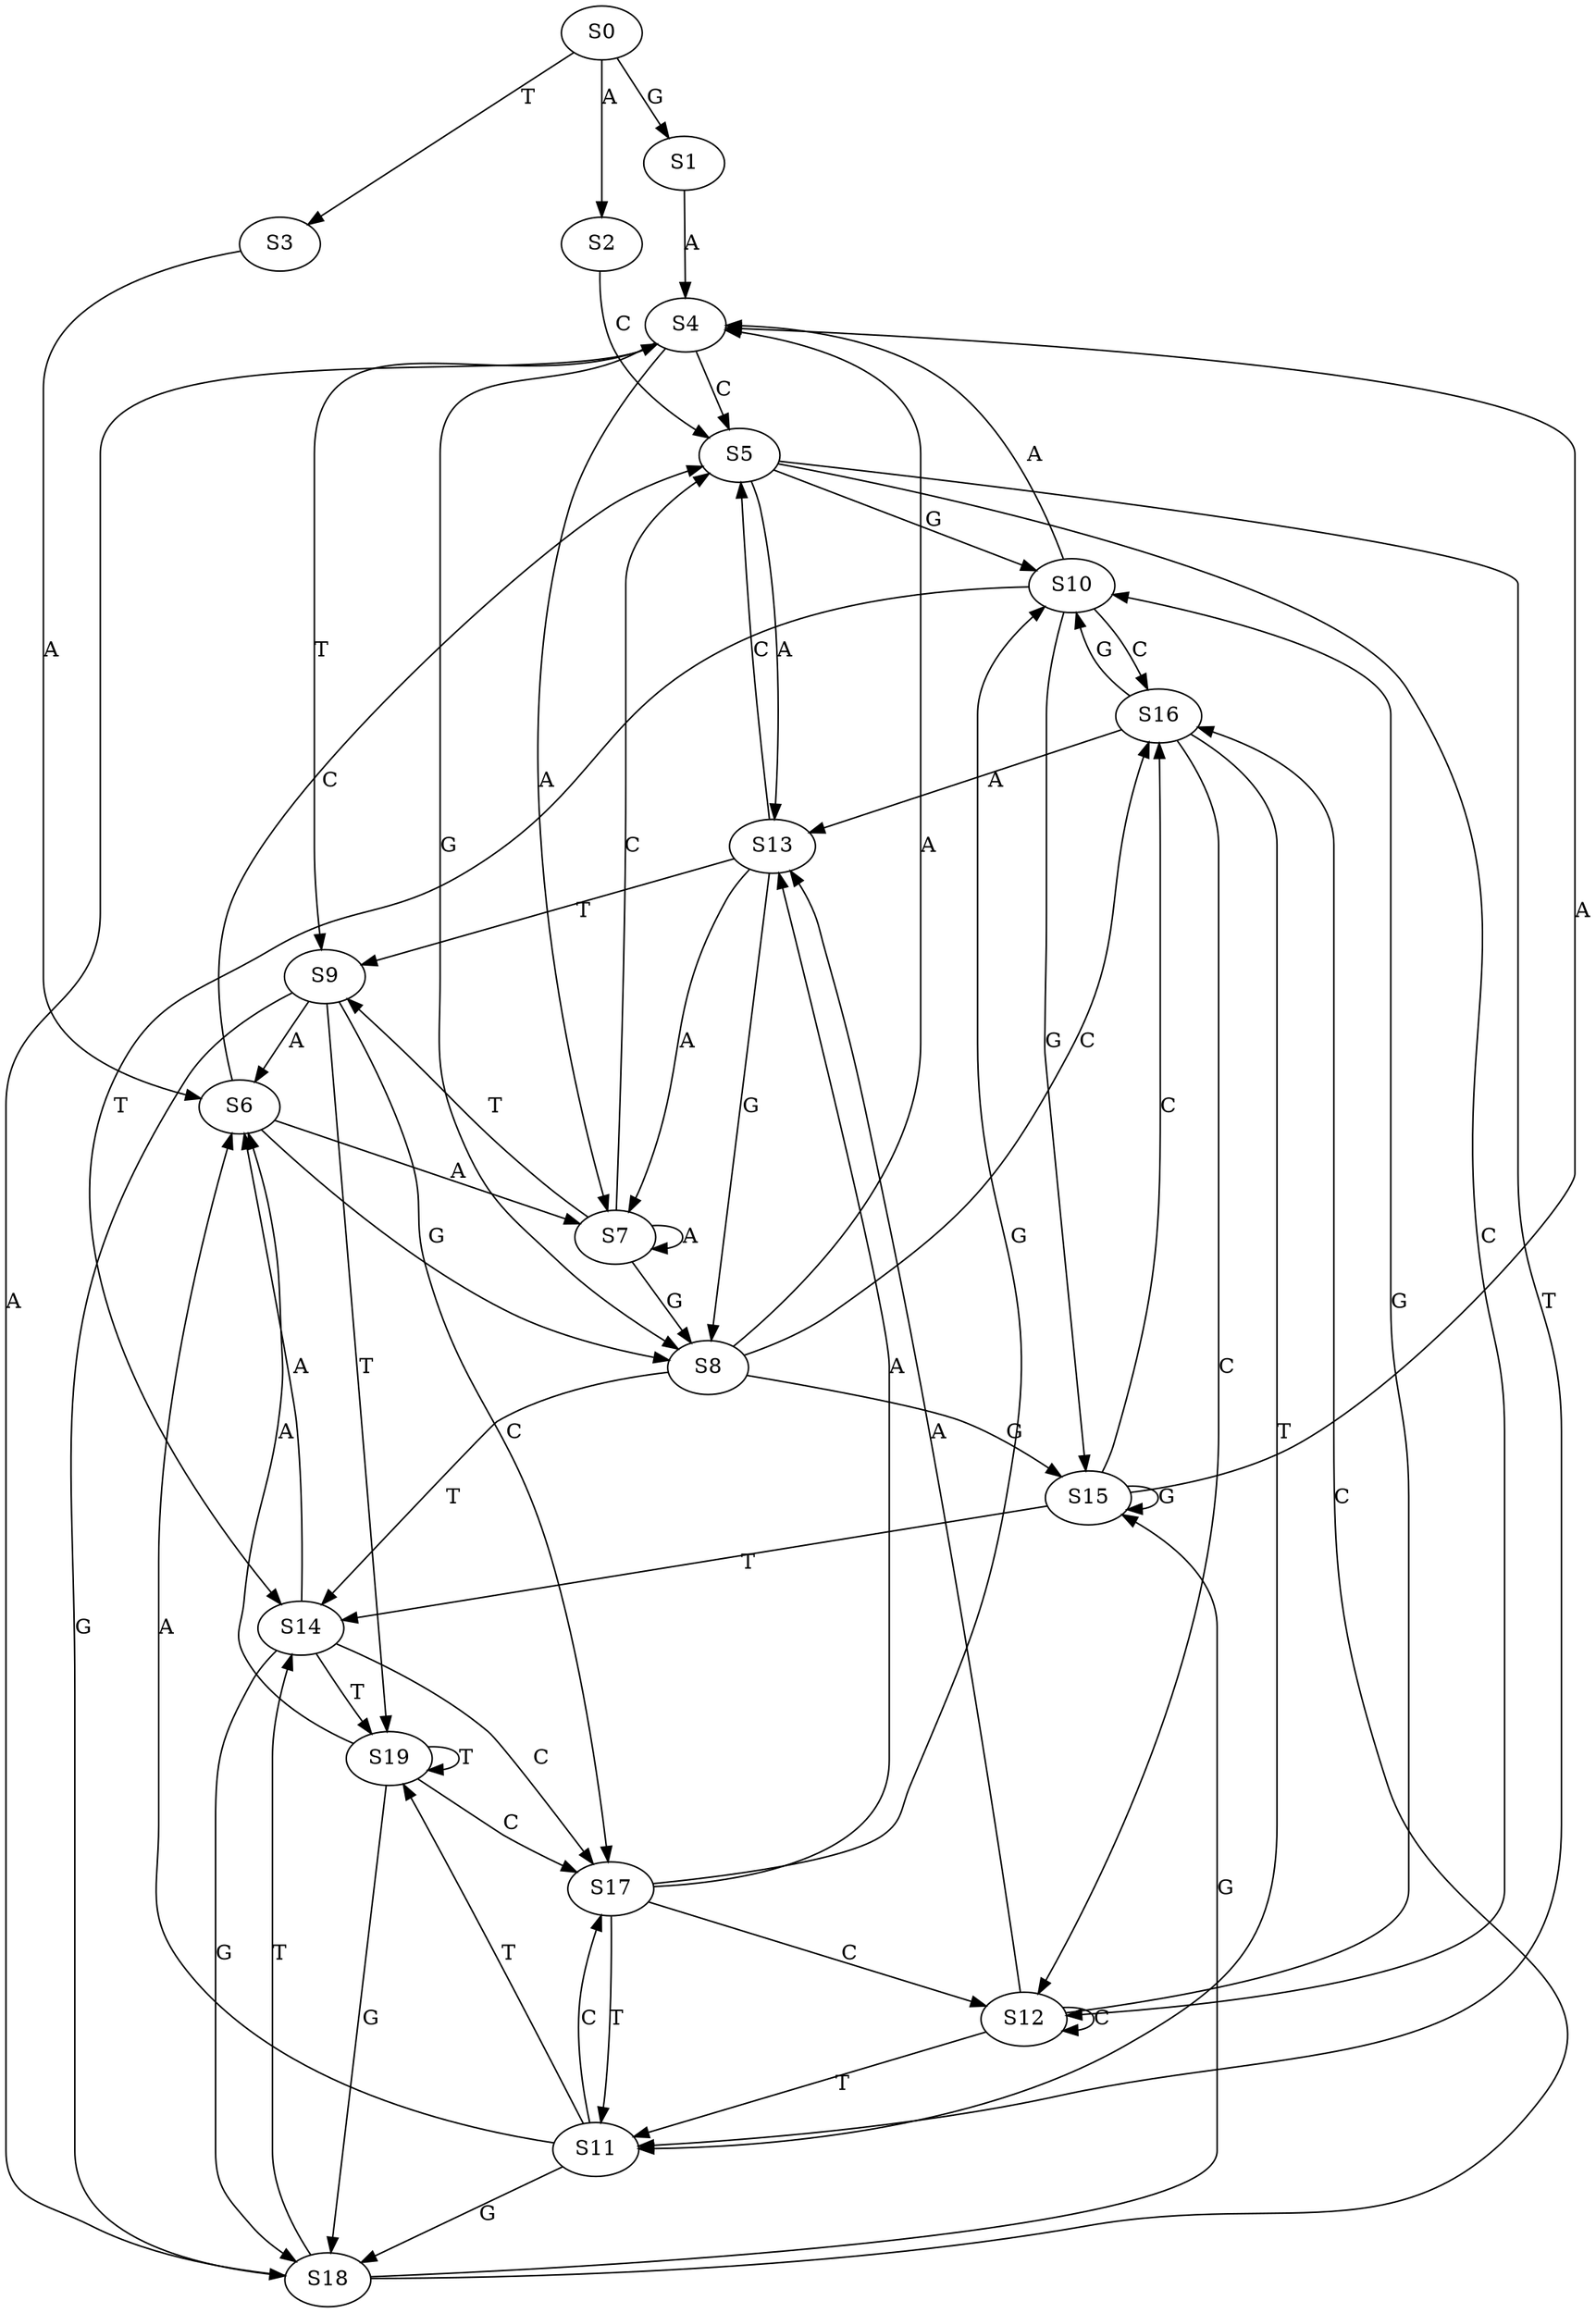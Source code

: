 strict digraph  {
	S0 -> S1 [ label = G ];
	S0 -> S2 [ label = A ];
	S0 -> S3 [ label = T ];
	S1 -> S4 [ label = A ];
	S2 -> S5 [ label = C ];
	S3 -> S6 [ label = A ];
	S4 -> S5 [ label = C ];
	S4 -> S7 [ label = A ];
	S4 -> S8 [ label = G ];
	S4 -> S9 [ label = T ];
	S5 -> S10 [ label = G ];
	S5 -> S11 [ label = T ];
	S5 -> S12 [ label = C ];
	S5 -> S13 [ label = A ];
	S6 -> S8 [ label = G ];
	S6 -> S5 [ label = C ];
	S6 -> S7 [ label = A ];
	S7 -> S8 [ label = G ];
	S7 -> S7 [ label = A ];
	S7 -> S5 [ label = C ];
	S7 -> S9 [ label = T ];
	S8 -> S4 [ label = A ];
	S8 -> S14 [ label = T ];
	S8 -> S15 [ label = G ];
	S8 -> S16 [ label = C ];
	S9 -> S6 [ label = A ];
	S9 -> S17 [ label = C ];
	S9 -> S18 [ label = G ];
	S9 -> S19 [ label = T ];
	S10 -> S14 [ label = T ];
	S10 -> S15 [ label = G ];
	S10 -> S4 [ label = A ];
	S10 -> S16 [ label = C ];
	S11 -> S19 [ label = T ];
	S11 -> S17 [ label = C ];
	S11 -> S6 [ label = A ];
	S11 -> S18 [ label = G ];
	S12 -> S13 [ label = A ];
	S12 -> S12 [ label = C ];
	S12 -> S11 [ label = T ];
	S12 -> S10 [ label = G ];
	S13 -> S7 [ label = A ];
	S13 -> S5 [ label = C ];
	S13 -> S8 [ label = G ];
	S13 -> S9 [ label = T ];
	S14 -> S6 [ label = A ];
	S14 -> S18 [ label = G ];
	S14 -> S19 [ label = T ];
	S14 -> S17 [ label = C ];
	S15 -> S16 [ label = C ];
	S15 -> S15 [ label = G ];
	S15 -> S4 [ label = A ];
	S15 -> S14 [ label = T ];
	S16 -> S11 [ label = T ];
	S16 -> S13 [ label = A ];
	S16 -> S12 [ label = C ];
	S16 -> S10 [ label = G ];
	S17 -> S12 [ label = C ];
	S17 -> S13 [ label = A ];
	S17 -> S11 [ label = T ];
	S17 -> S10 [ label = G ];
	S18 -> S16 [ label = C ];
	S18 -> S15 [ label = G ];
	S18 -> S14 [ label = T ];
	S18 -> S4 [ label = A ];
	S19 -> S6 [ label = A ];
	S19 -> S19 [ label = T ];
	S19 -> S18 [ label = G ];
	S19 -> S17 [ label = C ];
}
